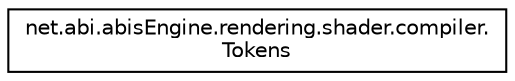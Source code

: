digraph "Graphical Class Hierarchy"
{
 // LATEX_PDF_SIZE
  edge [fontname="Helvetica",fontsize="10",labelfontname="Helvetica",labelfontsize="10"];
  node [fontname="Helvetica",fontsize="10",shape=record];
  rankdir="LR";
  Node0 [label="net.abi.abisEngine.rendering.shader.compiler.\lTokens",height=0.2,width=0.4,color="black", fillcolor="white", style="filled",URL="$d1/d79/classnet_1_1abi_1_1abis_engine_1_1rendering_1_1shader_1_1compiler_1_1_tokens.html",tooltip=" "];
}
